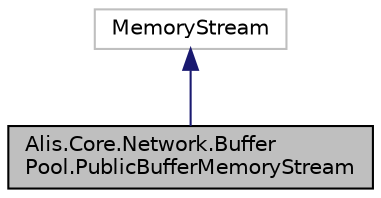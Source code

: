 digraph "Alis.Core.Network.BufferPool.PublicBufferMemoryStream"
{
 // LATEX_PDF_SIZE
  edge [fontname="Helvetica",fontsize="10",labelfontname="Helvetica",labelfontsize="10"];
  node [fontname="Helvetica",fontsize="10",shape=record];
  Node1 [label="Alis.Core.Network.Buffer\lPool.PublicBufferMemoryStream",height=0.2,width=0.4,color="black", fillcolor="grey75", style="filled", fontcolor="black",tooltip="This memory stream is not instance thread safe (not to be confused with the BufferPool which is insta..."];
  Node2 -> Node1 [dir="back",color="midnightblue",fontsize="10",style="solid",fontname="Helvetica"];
  Node2 [label="MemoryStream",height=0.2,width=0.4,color="grey75", fillcolor="white", style="filled",tooltip=" "];
}
